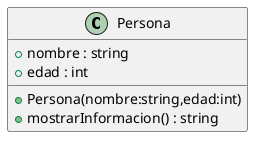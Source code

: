 @startuml ejercicio1

class Persona{
    + nombre : string
    + edad : int

    + Persona(nombre:string,edad:int)
    + mostrarInformacion() : string

}

@enduml